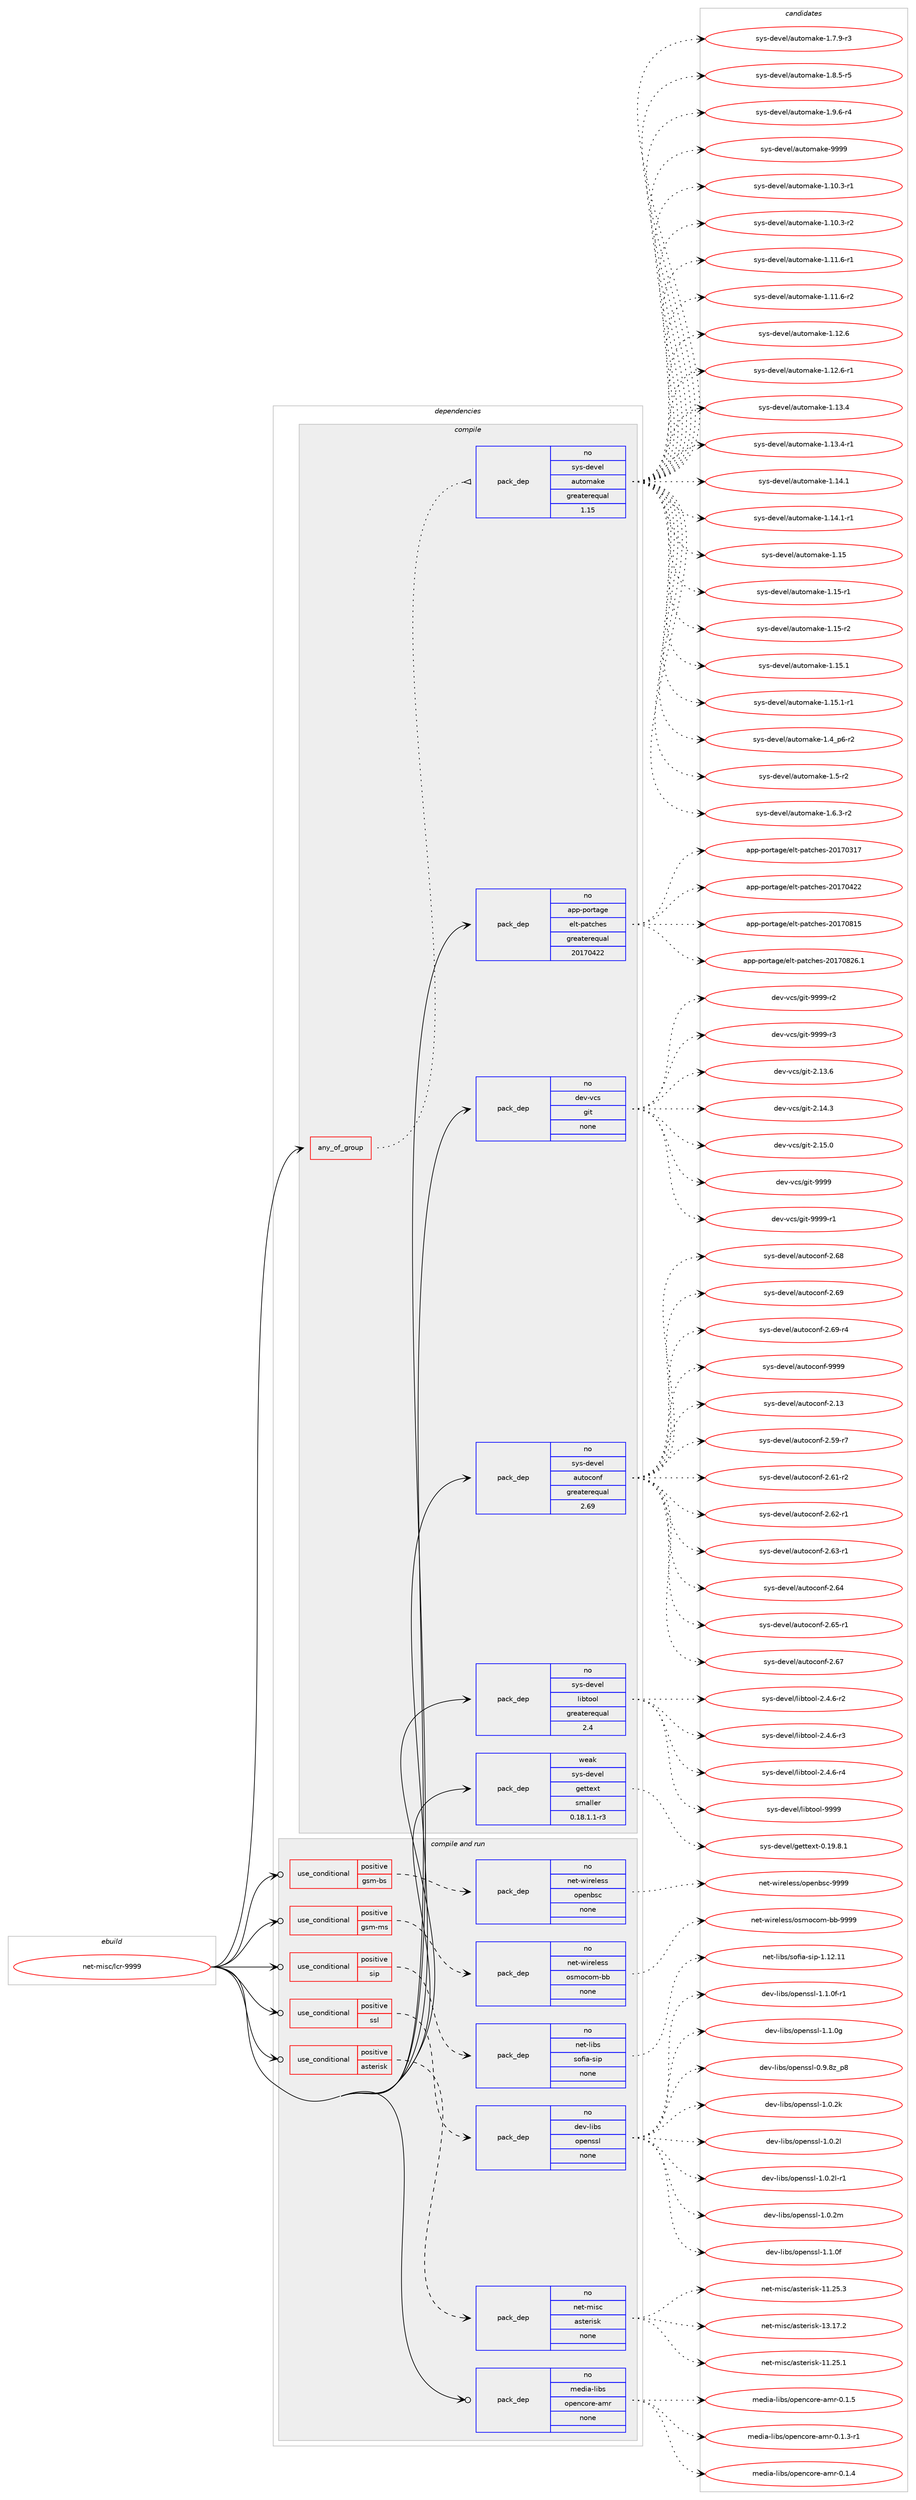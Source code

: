 digraph prolog {

# *************
# Graph options
# *************

newrank=true;
concentrate=true;
compound=true;
graph [rankdir=LR,fontname=Helvetica,fontsize=10,ranksep=1.5];#, ranksep=2.5, nodesep=0.2];
edge  [arrowhead=vee];
node  [fontname=Helvetica,fontsize=10];

# **********
# The ebuild
# **********

subgraph cluster_leftcol {
color=gray;
rank=same;
label=<<i>ebuild</i>>;
id [label="net-misc/lcr-9999", color=red, width=4, href="../net-misc/lcr-9999.svg"];
}

# ****************
# The dependencies
# ****************

subgraph cluster_midcol {
color=gray;
label=<<i>dependencies</i>>;
subgraph cluster_compile {
fillcolor="#eeeeee";
style=filled;
label=<<i>compile</i>>;
subgraph any7024 {
dependency426807 [label=<<TABLE BORDER="0" CELLBORDER="1" CELLSPACING="0" CELLPADDING="4"><TR><TD CELLPADDING="10">any_of_group</TD></TR></TABLE>>, shape=none, color=red];subgraph pack313834 {
dependency426808 [label=<<TABLE BORDER="0" CELLBORDER="1" CELLSPACING="0" CELLPADDING="4" WIDTH="220"><TR><TD ROWSPAN="6" CELLPADDING="30">pack_dep</TD></TR><TR><TD WIDTH="110">no</TD></TR><TR><TD>sys-devel</TD></TR><TR><TD>automake</TD></TR><TR><TD>greaterequal</TD></TR><TR><TD>1.15</TD></TR></TABLE>>, shape=none, color=blue];
}
dependency426807:e -> dependency426808:w [weight=20,style="dotted",arrowhead="oinv"];
}
id:e -> dependency426807:w [weight=20,style="solid",arrowhead="vee"];
subgraph pack313835 {
dependency426809 [label=<<TABLE BORDER="0" CELLBORDER="1" CELLSPACING="0" CELLPADDING="4" WIDTH="220"><TR><TD ROWSPAN="6" CELLPADDING="30">pack_dep</TD></TR><TR><TD WIDTH="110">no</TD></TR><TR><TD>app-portage</TD></TR><TR><TD>elt-patches</TD></TR><TR><TD>greaterequal</TD></TR><TR><TD>20170422</TD></TR></TABLE>>, shape=none, color=blue];
}
id:e -> dependency426809:w [weight=20,style="solid",arrowhead="vee"];
subgraph pack313836 {
dependency426810 [label=<<TABLE BORDER="0" CELLBORDER="1" CELLSPACING="0" CELLPADDING="4" WIDTH="220"><TR><TD ROWSPAN="6" CELLPADDING="30">pack_dep</TD></TR><TR><TD WIDTH="110">no</TD></TR><TR><TD>dev-vcs</TD></TR><TR><TD>git</TD></TR><TR><TD>none</TD></TR><TR><TD></TD></TR></TABLE>>, shape=none, color=blue];
}
id:e -> dependency426810:w [weight=20,style="solid",arrowhead="vee"];
subgraph pack313837 {
dependency426811 [label=<<TABLE BORDER="0" CELLBORDER="1" CELLSPACING="0" CELLPADDING="4" WIDTH="220"><TR><TD ROWSPAN="6" CELLPADDING="30">pack_dep</TD></TR><TR><TD WIDTH="110">no</TD></TR><TR><TD>sys-devel</TD></TR><TR><TD>autoconf</TD></TR><TR><TD>greaterequal</TD></TR><TR><TD>2.69</TD></TR></TABLE>>, shape=none, color=blue];
}
id:e -> dependency426811:w [weight=20,style="solid",arrowhead="vee"];
subgraph pack313838 {
dependency426812 [label=<<TABLE BORDER="0" CELLBORDER="1" CELLSPACING="0" CELLPADDING="4" WIDTH="220"><TR><TD ROWSPAN="6" CELLPADDING="30">pack_dep</TD></TR><TR><TD WIDTH="110">no</TD></TR><TR><TD>sys-devel</TD></TR><TR><TD>libtool</TD></TR><TR><TD>greaterequal</TD></TR><TR><TD>2.4</TD></TR></TABLE>>, shape=none, color=blue];
}
id:e -> dependency426812:w [weight=20,style="solid",arrowhead="vee"];
subgraph pack313839 {
dependency426813 [label=<<TABLE BORDER="0" CELLBORDER="1" CELLSPACING="0" CELLPADDING="4" WIDTH="220"><TR><TD ROWSPAN="6" CELLPADDING="30">pack_dep</TD></TR><TR><TD WIDTH="110">weak</TD></TR><TR><TD>sys-devel</TD></TR><TR><TD>gettext</TD></TR><TR><TD>smaller</TD></TR><TR><TD>0.18.1.1-r3</TD></TR></TABLE>>, shape=none, color=blue];
}
id:e -> dependency426813:w [weight=20,style="solid",arrowhead="vee"];
}
subgraph cluster_compileandrun {
fillcolor="#eeeeee";
style=filled;
label=<<i>compile and run</i>>;
subgraph cond105756 {
dependency426814 [label=<<TABLE BORDER="0" CELLBORDER="1" CELLSPACING="0" CELLPADDING="4"><TR><TD ROWSPAN="3" CELLPADDING="10">use_conditional</TD></TR><TR><TD>positive</TD></TR><TR><TD>asterisk</TD></TR></TABLE>>, shape=none, color=red];
subgraph pack313840 {
dependency426815 [label=<<TABLE BORDER="0" CELLBORDER="1" CELLSPACING="0" CELLPADDING="4" WIDTH="220"><TR><TD ROWSPAN="6" CELLPADDING="30">pack_dep</TD></TR><TR><TD WIDTH="110">no</TD></TR><TR><TD>net-misc</TD></TR><TR><TD>asterisk</TD></TR><TR><TD>none</TD></TR><TR><TD></TD></TR></TABLE>>, shape=none, color=blue];
}
dependency426814:e -> dependency426815:w [weight=20,style="dashed",arrowhead="vee"];
}
id:e -> dependency426814:w [weight=20,style="solid",arrowhead="odotvee"];
subgraph cond105757 {
dependency426816 [label=<<TABLE BORDER="0" CELLBORDER="1" CELLSPACING="0" CELLPADDING="4"><TR><TD ROWSPAN="3" CELLPADDING="10">use_conditional</TD></TR><TR><TD>positive</TD></TR><TR><TD>gsm-bs</TD></TR></TABLE>>, shape=none, color=red];
subgraph pack313841 {
dependency426817 [label=<<TABLE BORDER="0" CELLBORDER="1" CELLSPACING="0" CELLPADDING="4" WIDTH="220"><TR><TD ROWSPAN="6" CELLPADDING="30">pack_dep</TD></TR><TR><TD WIDTH="110">no</TD></TR><TR><TD>net-wireless</TD></TR><TR><TD>openbsc</TD></TR><TR><TD>none</TD></TR><TR><TD></TD></TR></TABLE>>, shape=none, color=blue];
}
dependency426816:e -> dependency426817:w [weight=20,style="dashed",arrowhead="vee"];
}
id:e -> dependency426816:w [weight=20,style="solid",arrowhead="odotvee"];
subgraph cond105758 {
dependency426818 [label=<<TABLE BORDER="0" CELLBORDER="1" CELLSPACING="0" CELLPADDING="4"><TR><TD ROWSPAN="3" CELLPADDING="10">use_conditional</TD></TR><TR><TD>positive</TD></TR><TR><TD>gsm-ms</TD></TR></TABLE>>, shape=none, color=red];
subgraph pack313842 {
dependency426819 [label=<<TABLE BORDER="0" CELLBORDER="1" CELLSPACING="0" CELLPADDING="4" WIDTH="220"><TR><TD ROWSPAN="6" CELLPADDING="30">pack_dep</TD></TR><TR><TD WIDTH="110">no</TD></TR><TR><TD>net-wireless</TD></TR><TR><TD>osmocom-bb</TD></TR><TR><TD>none</TD></TR><TR><TD></TD></TR></TABLE>>, shape=none, color=blue];
}
dependency426818:e -> dependency426819:w [weight=20,style="dashed",arrowhead="vee"];
}
id:e -> dependency426818:w [weight=20,style="solid",arrowhead="odotvee"];
subgraph cond105759 {
dependency426820 [label=<<TABLE BORDER="0" CELLBORDER="1" CELLSPACING="0" CELLPADDING="4"><TR><TD ROWSPAN="3" CELLPADDING="10">use_conditional</TD></TR><TR><TD>positive</TD></TR><TR><TD>sip</TD></TR></TABLE>>, shape=none, color=red];
subgraph pack313843 {
dependency426821 [label=<<TABLE BORDER="0" CELLBORDER="1" CELLSPACING="0" CELLPADDING="4" WIDTH="220"><TR><TD ROWSPAN="6" CELLPADDING="30">pack_dep</TD></TR><TR><TD WIDTH="110">no</TD></TR><TR><TD>net-libs</TD></TR><TR><TD>sofia-sip</TD></TR><TR><TD>none</TD></TR><TR><TD></TD></TR></TABLE>>, shape=none, color=blue];
}
dependency426820:e -> dependency426821:w [weight=20,style="dashed",arrowhead="vee"];
}
id:e -> dependency426820:w [weight=20,style="solid",arrowhead="odotvee"];
subgraph cond105760 {
dependency426822 [label=<<TABLE BORDER="0" CELLBORDER="1" CELLSPACING="0" CELLPADDING="4"><TR><TD ROWSPAN="3" CELLPADDING="10">use_conditional</TD></TR><TR><TD>positive</TD></TR><TR><TD>ssl</TD></TR></TABLE>>, shape=none, color=red];
subgraph pack313844 {
dependency426823 [label=<<TABLE BORDER="0" CELLBORDER="1" CELLSPACING="0" CELLPADDING="4" WIDTH="220"><TR><TD ROWSPAN="6" CELLPADDING="30">pack_dep</TD></TR><TR><TD WIDTH="110">no</TD></TR><TR><TD>dev-libs</TD></TR><TR><TD>openssl</TD></TR><TR><TD>none</TD></TR><TR><TD></TD></TR></TABLE>>, shape=none, color=blue];
}
dependency426822:e -> dependency426823:w [weight=20,style="dashed",arrowhead="vee"];
}
id:e -> dependency426822:w [weight=20,style="solid",arrowhead="odotvee"];
subgraph pack313845 {
dependency426824 [label=<<TABLE BORDER="0" CELLBORDER="1" CELLSPACING="0" CELLPADDING="4" WIDTH="220"><TR><TD ROWSPAN="6" CELLPADDING="30">pack_dep</TD></TR><TR><TD WIDTH="110">no</TD></TR><TR><TD>media-libs</TD></TR><TR><TD>opencore-amr</TD></TR><TR><TD>none</TD></TR><TR><TD></TD></TR></TABLE>>, shape=none, color=blue];
}
id:e -> dependency426824:w [weight=20,style="solid",arrowhead="odotvee"];
}
subgraph cluster_run {
fillcolor="#eeeeee";
style=filled;
label=<<i>run</i>>;
}
}

# **************
# The candidates
# **************

subgraph cluster_choices {
rank=same;
color=gray;
label=<<i>candidates</i>>;

subgraph choice313834 {
color=black;
nodesep=1;
choice11512111545100101118101108479711711611110997107101454946494846514511449 [label="sys-devel/automake-1.10.3-r1", color=red, width=4,href="../sys-devel/automake-1.10.3-r1.svg"];
choice11512111545100101118101108479711711611110997107101454946494846514511450 [label="sys-devel/automake-1.10.3-r2", color=red, width=4,href="../sys-devel/automake-1.10.3-r2.svg"];
choice11512111545100101118101108479711711611110997107101454946494946544511449 [label="sys-devel/automake-1.11.6-r1", color=red, width=4,href="../sys-devel/automake-1.11.6-r1.svg"];
choice11512111545100101118101108479711711611110997107101454946494946544511450 [label="sys-devel/automake-1.11.6-r2", color=red, width=4,href="../sys-devel/automake-1.11.6-r2.svg"];
choice1151211154510010111810110847971171161111099710710145494649504654 [label="sys-devel/automake-1.12.6", color=red, width=4,href="../sys-devel/automake-1.12.6.svg"];
choice11512111545100101118101108479711711611110997107101454946495046544511449 [label="sys-devel/automake-1.12.6-r1", color=red, width=4,href="../sys-devel/automake-1.12.6-r1.svg"];
choice1151211154510010111810110847971171161111099710710145494649514652 [label="sys-devel/automake-1.13.4", color=red, width=4,href="../sys-devel/automake-1.13.4.svg"];
choice11512111545100101118101108479711711611110997107101454946495146524511449 [label="sys-devel/automake-1.13.4-r1", color=red, width=4,href="../sys-devel/automake-1.13.4-r1.svg"];
choice1151211154510010111810110847971171161111099710710145494649524649 [label="sys-devel/automake-1.14.1", color=red, width=4,href="../sys-devel/automake-1.14.1.svg"];
choice11512111545100101118101108479711711611110997107101454946495246494511449 [label="sys-devel/automake-1.14.1-r1", color=red, width=4,href="../sys-devel/automake-1.14.1-r1.svg"];
choice115121115451001011181011084797117116111109971071014549464953 [label="sys-devel/automake-1.15", color=red, width=4,href="../sys-devel/automake-1.15.svg"];
choice1151211154510010111810110847971171161111099710710145494649534511449 [label="sys-devel/automake-1.15-r1", color=red, width=4,href="../sys-devel/automake-1.15-r1.svg"];
choice1151211154510010111810110847971171161111099710710145494649534511450 [label="sys-devel/automake-1.15-r2", color=red, width=4,href="../sys-devel/automake-1.15-r2.svg"];
choice1151211154510010111810110847971171161111099710710145494649534649 [label="sys-devel/automake-1.15.1", color=red, width=4,href="../sys-devel/automake-1.15.1.svg"];
choice11512111545100101118101108479711711611110997107101454946495346494511449 [label="sys-devel/automake-1.15.1-r1", color=red, width=4,href="../sys-devel/automake-1.15.1-r1.svg"];
choice115121115451001011181011084797117116111109971071014549465295112544511450 [label="sys-devel/automake-1.4_p6-r2", color=red, width=4,href="../sys-devel/automake-1.4_p6-r2.svg"];
choice11512111545100101118101108479711711611110997107101454946534511450 [label="sys-devel/automake-1.5-r2", color=red, width=4,href="../sys-devel/automake-1.5-r2.svg"];
choice115121115451001011181011084797117116111109971071014549465446514511450 [label="sys-devel/automake-1.6.3-r2", color=red, width=4,href="../sys-devel/automake-1.6.3-r2.svg"];
choice115121115451001011181011084797117116111109971071014549465546574511451 [label="sys-devel/automake-1.7.9-r3", color=red, width=4,href="../sys-devel/automake-1.7.9-r3.svg"];
choice115121115451001011181011084797117116111109971071014549465646534511453 [label="sys-devel/automake-1.8.5-r5", color=red, width=4,href="../sys-devel/automake-1.8.5-r5.svg"];
choice115121115451001011181011084797117116111109971071014549465746544511452 [label="sys-devel/automake-1.9.6-r4", color=red, width=4,href="../sys-devel/automake-1.9.6-r4.svg"];
choice115121115451001011181011084797117116111109971071014557575757 [label="sys-devel/automake-9999", color=red, width=4,href="../sys-devel/automake-9999.svg"];
dependency426808:e -> choice11512111545100101118101108479711711611110997107101454946494846514511449:w [style=dotted,weight="100"];
dependency426808:e -> choice11512111545100101118101108479711711611110997107101454946494846514511450:w [style=dotted,weight="100"];
dependency426808:e -> choice11512111545100101118101108479711711611110997107101454946494946544511449:w [style=dotted,weight="100"];
dependency426808:e -> choice11512111545100101118101108479711711611110997107101454946494946544511450:w [style=dotted,weight="100"];
dependency426808:e -> choice1151211154510010111810110847971171161111099710710145494649504654:w [style=dotted,weight="100"];
dependency426808:e -> choice11512111545100101118101108479711711611110997107101454946495046544511449:w [style=dotted,weight="100"];
dependency426808:e -> choice1151211154510010111810110847971171161111099710710145494649514652:w [style=dotted,weight="100"];
dependency426808:e -> choice11512111545100101118101108479711711611110997107101454946495146524511449:w [style=dotted,weight="100"];
dependency426808:e -> choice1151211154510010111810110847971171161111099710710145494649524649:w [style=dotted,weight="100"];
dependency426808:e -> choice11512111545100101118101108479711711611110997107101454946495246494511449:w [style=dotted,weight="100"];
dependency426808:e -> choice115121115451001011181011084797117116111109971071014549464953:w [style=dotted,weight="100"];
dependency426808:e -> choice1151211154510010111810110847971171161111099710710145494649534511449:w [style=dotted,weight="100"];
dependency426808:e -> choice1151211154510010111810110847971171161111099710710145494649534511450:w [style=dotted,weight="100"];
dependency426808:e -> choice1151211154510010111810110847971171161111099710710145494649534649:w [style=dotted,weight="100"];
dependency426808:e -> choice11512111545100101118101108479711711611110997107101454946495346494511449:w [style=dotted,weight="100"];
dependency426808:e -> choice115121115451001011181011084797117116111109971071014549465295112544511450:w [style=dotted,weight="100"];
dependency426808:e -> choice11512111545100101118101108479711711611110997107101454946534511450:w [style=dotted,weight="100"];
dependency426808:e -> choice115121115451001011181011084797117116111109971071014549465446514511450:w [style=dotted,weight="100"];
dependency426808:e -> choice115121115451001011181011084797117116111109971071014549465546574511451:w [style=dotted,weight="100"];
dependency426808:e -> choice115121115451001011181011084797117116111109971071014549465646534511453:w [style=dotted,weight="100"];
dependency426808:e -> choice115121115451001011181011084797117116111109971071014549465746544511452:w [style=dotted,weight="100"];
dependency426808:e -> choice115121115451001011181011084797117116111109971071014557575757:w [style=dotted,weight="100"];
}
subgraph choice313835 {
color=black;
nodesep=1;
choice97112112451121111141169710310147101108116451129711699104101115455048495548514955 [label="app-portage/elt-patches-20170317", color=red, width=4,href="../app-portage/elt-patches-20170317.svg"];
choice97112112451121111141169710310147101108116451129711699104101115455048495548525050 [label="app-portage/elt-patches-20170422", color=red, width=4,href="../app-portage/elt-patches-20170422.svg"];
choice97112112451121111141169710310147101108116451129711699104101115455048495548564953 [label="app-portage/elt-patches-20170815", color=red, width=4,href="../app-portage/elt-patches-20170815.svg"];
choice971121124511211111411697103101471011081164511297116991041011154550484955485650544649 [label="app-portage/elt-patches-20170826.1", color=red, width=4,href="../app-portage/elt-patches-20170826.1.svg"];
dependency426809:e -> choice97112112451121111141169710310147101108116451129711699104101115455048495548514955:w [style=dotted,weight="100"];
dependency426809:e -> choice97112112451121111141169710310147101108116451129711699104101115455048495548525050:w [style=dotted,weight="100"];
dependency426809:e -> choice97112112451121111141169710310147101108116451129711699104101115455048495548564953:w [style=dotted,weight="100"];
dependency426809:e -> choice971121124511211111411697103101471011081164511297116991041011154550484955485650544649:w [style=dotted,weight="100"];
}
subgraph choice313836 {
color=black;
nodesep=1;
choice10010111845118991154710310511645504649514654 [label="dev-vcs/git-2.13.6", color=red, width=4,href="../dev-vcs/git-2.13.6.svg"];
choice10010111845118991154710310511645504649524651 [label="dev-vcs/git-2.14.3", color=red, width=4,href="../dev-vcs/git-2.14.3.svg"];
choice10010111845118991154710310511645504649534648 [label="dev-vcs/git-2.15.0", color=red, width=4,href="../dev-vcs/git-2.15.0.svg"];
choice1001011184511899115471031051164557575757 [label="dev-vcs/git-9999", color=red, width=4,href="../dev-vcs/git-9999.svg"];
choice10010111845118991154710310511645575757574511449 [label="dev-vcs/git-9999-r1", color=red, width=4,href="../dev-vcs/git-9999-r1.svg"];
choice10010111845118991154710310511645575757574511450 [label="dev-vcs/git-9999-r2", color=red, width=4,href="../dev-vcs/git-9999-r2.svg"];
choice10010111845118991154710310511645575757574511451 [label="dev-vcs/git-9999-r3", color=red, width=4,href="../dev-vcs/git-9999-r3.svg"];
dependency426810:e -> choice10010111845118991154710310511645504649514654:w [style=dotted,weight="100"];
dependency426810:e -> choice10010111845118991154710310511645504649524651:w [style=dotted,weight="100"];
dependency426810:e -> choice10010111845118991154710310511645504649534648:w [style=dotted,weight="100"];
dependency426810:e -> choice1001011184511899115471031051164557575757:w [style=dotted,weight="100"];
dependency426810:e -> choice10010111845118991154710310511645575757574511449:w [style=dotted,weight="100"];
dependency426810:e -> choice10010111845118991154710310511645575757574511450:w [style=dotted,weight="100"];
dependency426810:e -> choice10010111845118991154710310511645575757574511451:w [style=dotted,weight="100"];
}
subgraph choice313837 {
color=black;
nodesep=1;
choice115121115451001011181011084797117116111991111101024550464951 [label="sys-devel/autoconf-2.13", color=red, width=4,href="../sys-devel/autoconf-2.13.svg"];
choice1151211154510010111810110847971171161119911111010245504653574511455 [label="sys-devel/autoconf-2.59-r7", color=red, width=4,href="../sys-devel/autoconf-2.59-r7.svg"];
choice1151211154510010111810110847971171161119911111010245504654494511450 [label="sys-devel/autoconf-2.61-r2", color=red, width=4,href="../sys-devel/autoconf-2.61-r2.svg"];
choice1151211154510010111810110847971171161119911111010245504654504511449 [label="sys-devel/autoconf-2.62-r1", color=red, width=4,href="../sys-devel/autoconf-2.62-r1.svg"];
choice1151211154510010111810110847971171161119911111010245504654514511449 [label="sys-devel/autoconf-2.63-r1", color=red, width=4,href="../sys-devel/autoconf-2.63-r1.svg"];
choice115121115451001011181011084797117116111991111101024550465452 [label="sys-devel/autoconf-2.64", color=red, width=4,href="../sys-devel/autoconf-2.64.svg"];
choice1151211154510010111810110847971171161119911111010245504654534511449 [label="sys-devel/autoconf-2.65-r1", color=red, width=4,href="../sys-devel/autoconf-2.65-r1.svg"];
choice115121115451001011181011084797117116111991111101024550465455 [label="sys-devel/autoconf-2.67", color=red, width=4,href="../sys-devel/autoconf-2.67.svg"];
choice115121115451001011181011084797117116111991111101024550465456 [label="sys-devel/autoconf-2.68", color=red, width=4,href="../sys-devel/autoconf-2.68.svg"];
choice115121115451001011181011084797117116111991111101024550465457 [label="sys-devel/autoconf-2.69", color=red, width=4,href="../sys-devel/autoconf-2.69.svg"];
choice1151211154510010111810110847971171161119911111010245504654574511452 [label="sys-devel/autoconf-2.69-r4", color=red, width=4,href="../sys-devel/autoconf-2.69-r4.svg"];
choice115121115451001011181011084797117116111991111101024557575757 [label="sys-devel/autoconf-9999", color=red, width=4,href="../sys-devel/autoconf-9999.svg"];
dependency426811:e -> choice115121115451001011181011084797117116111991111101024550464951:w [style=dotted,weight="100"];
dependency426811:e -> choice1151211154510010111810110847971171161119911111010245504653574511455:w [style=dotted,weight="100"];
dependency426811:e -> choice1151211154510010111810110847971171161119911111010245504654494511450:w [style=dotted,weight="100"];
dependency426811:e -> choice1151211154510010111810110847971171161119911111010245504654504511449:w [style=dotted,weight="100"];
dependency426811:e -> choice1151211154510010111810110847971171161119911111010245504654514511449:w [style=dotted,weight="100"];
dependency426811:e -> choice115121115451001011181011084797117116111991111101024550465452:w [style=dotted,weight="100"];
dependency426811:e -> choice1151211154510010111810110847971171161119911111010245504654534511449:w [style=dotted,weight="100"];
dependency426811:e -> choice115121115451001011181011084797117116111991111101024550465455:w [style=dotted,weight="100"];
dependency426811:e -> choice115121115451001011181011084797117116111991111101024550465456:w [style=dotted,weight="100"];
dependency426811:e -> choice115121115451001011181011084797117116111991111101024550465457:w [style=dotted,weight="100"];
dependency426811:e -> choice1151211154510010111810110847971171161119911111010245504654574511452:w [style=dotted,weight="100"];
dependency426811:e -> choice115121115451001011181011084797117116111991111101024557575757:w [style=dotted,weight="100"];
}
subgraph choice313838 {
color=black;
nodesep=1;
choice1151211154510010111810110847108105981161111111084550465246544511450 [label="sys-devel/libtool-2.4.6-r2", color=red, width=4,href="../sys-devel/libtool-2.4.6-r2.svg"];
choice1151211154510010111810110847108105981161111111084550465246544511451 [label="sys-devel/libtool-2.4.6-r3", color=red, width=4,href="../sys-devel/libtool-2.4.6-r3.svg"];
choice1151211154510010111810110847108105981161111111084550465246544511452 [label="sys-devel/libtool-2.4.6-r4", color=red, width=4,href="../sys-devel/libtool-2.4.6-r4.svg"];
choice1151211154510010111810110847108105981161111111084557575757 [label="sys-devel/libtool-9999", color=red, width=4,href="../sys-devel/libtool-9999.svg"];
dependency426812:e -> choice1151211154510010111810110847108105981161111111084550465246544511450:w [style=dotted,weight="100"];
dependency426812:e -> choice1151211154510010111810110847108105981161111111084550465246544511451:w [style=dotted,weight="100"];
dependency426812:e -> choice1151211154510010111810110847108105981161111111084550465246544511452:w [style=dotted,weight="100"];
dependency426812:e -> choice1151211154510010111810110847108105981161111111084557575757:w [style=dotted,weight="100"];
}
subgraph choice313839 {
color=black;
nodesep=1;
choice1151211154510010111810110847103101116116101120116454846495746564649 [label="sys-devel/gettext-0.19.8.1", color=red, width=4,href="../sys-devel/gettext-0.19.8.1.svg"];
dependency426813:e -> choice1151211154510010111810110847103101116116101120116454846495746564649:w [style=dotted,weight="100"];
}
subgraph choice313840 {
color=black;
nodesep=1;
choice110101116451091051159947971151161011141051151074549494650534649 [label="net-misc/asterisk-11.25.1", color=red, width=4,href="../net-misc/asterisk-11.25.1.svg"];
choice110101116451091051159947971151161011141051151074549494650534651 [label="net-misc/asterisk-11.25.3", color=red, width=4,href="../net-misc/asterisk-11.25.3.svg"];
choice110101116451091051159947971151161011141051151074549514649554650 [label="net-misc/asterisk-13.17.2", color=red, width=4,href="../net-misc/asterisk-13.17.2.svg"];
dependency426815:e -> choice110101116451091051159947971151161011141051151074549494650534649:w [style=dotted,weight="100"];
dependency426815:e -> choice110101116451091051159947971151161011141051151074549494650534651:w [style=dotted,weight="100"];
dependency426815:e -> choice110101116451091051159947971151161011141051151074549514649554650:w [style=dotted,weight="100"];
}
subgraph choice313841 {
color=black;
nodesep=1;
choice110101116451191051141011081011151154711111210111098115994557575757 [label="net-wireless/openbsc-9999", color=red, width=4,href="../net-wireless/openbsc-9999.svg"];
dependency426817:e -> choice110101116451191051141011081011151154711111210111098115994557575757:w [style=dotted,weight="100"];
}
subgraph choice313842 {
color=black;
nodesep=1;
choice1101011164511910511410110810111511547111115109111991111094598984557575757 [label="net-wireless/osmocom-bb-9999", color=red, width=4,href="../net-wireless/osmocom-bb-9999.svg"];
dependency426819:e -> choice1101011164511910511410110810111511547111115109111991111094598984557575757:w [style=dotted,weight="100"];
}
subgraph choice313843 {
color=black;
nodesep=1;
choice11010111645108105981154711511110210597451151051124549464950464949 [label="net-libs/sofia-sip-1.12.11", color=red, width=4,href="../net-libs/sofia-sip-1.12.11.svg"];
dependency426821:e -> choice11010111645108105981154711511110210597451151051124549464950464949:w [style=dotted,weight="100"];
}
subgraph choice313844 {
color=black;
nodesep=1;
choice1001011184510810598115471111121011101151151084548465746561229511256 [label="dev-libs/openssl-0.9.8z_p8", color=red, width=4,href="../dev-libs/openssl-0.9.8z_p8.svg"];
choice100101118451081059811547111112101110115115108454946484650107 [label="dev-libs/openssl-1.0.2k", color=red, width=4,href="../dev-libs/openssl-1.0.2k.svg"];
choice100101118451081059811547111112101110115115108454946484650108 [label="dev-libs/openssl-1.0.2l", color=red, width=4,href="../dev-libs/openssl-1.0.2l.svg"];
choice1001011184510810598115471111121011101151151084549464846501084511449 [label="dev-libs/openssl-1.0.2l-r1", color=red, width=4,href="../dev-libs/openssl-1.0.2l-r1.svg"];
choice100101118451081059811547111112101110115115108454946484650109 [label="dev-libs/openssl-1.0.2m", color=red, width=4,href="../dev-libs/openssl-1.0.2m.svg"];
choice100101118451081059811547111112101110115115108454946494648102 [label="dev-libs/openssl-1.1.0f", color=red, width=4,href="../dev-libs/openssl-1.1.0f.svg"];
choice1001011184510810598115471111121011101151151084549464946481024511449 [label="dev-libs/openssl-1.1.0f-r1", color=red, width=4,href="../dev-libs/openssl-1.1.0f-r1.svg"];
choice100101118451081059811547111112101110115115108454946494648103 [label="dev-libs/openssl-1.1.0g", color=red, width=4,href="../dev-libs/openssl-1.1.0g.svg"];
dependency426823:e -> choice1001011184510810598115471111121011101151151084548465746561229511256:w [style=dotted,weight="100"];
dependency426823:e -> choice100101118451081059811547111112101110115115108454946484650107:w [style=dotted,weight="100"];
dependency426823:e -> choice100101118451081059811547111112101110115115108454946484650108:w [style=dotted,weight="100"];
dependency426823:e -> choice1001011184510810598115471111121011101151151084549464846501084511449:w [style=dotted,weight="100"];
dependency426823:e -> choice100101118451081059811547111112101110115115108454946484650109:w [style=dotted,weight="100"];
dependency426823:e -> choice100101118451081059811547111112101110115115108454946494648102:w [style=dotted,weight="100"];
dependency426823:e -> choice1001011184510810598115471111121011101151151084549464946481024511449:w [style=dotted,weight="100"];
dependency426823:e -> choice100101118451081059811547111112101110115115108454946494648103:w [style=dotted,weight="100"];
}
subgraph choice313845 {
color=black;
nodesep=1;
choice109101100105974510810598115471111121011109911111410145971091144548464946514511449 [label="media-libs/opencore-amr-0.1.3-r1", color=red, width=4,href="../media-libs/opencore-amr-0.1.3-r1.svg"];
choice10910110010597451081059811547111112101110991111141014597109114454846494652 [label="media-libs/opencore-amr-0.1.4", color=red, width=4,href="../media-libs/opencore-amr-0.1.4.svg"];
choice10910110010597451081059811547111112101110991111141014597109114454846494653 [label="media-libs/opencore-amr-0.1.5", color=red, width=4,href="../media-libs/opencore-amr-0.1.5.svg"];
dependency426824:e -> choice109101100105974510810598115471111121011109911111410145971091144548464946514511449:w [style=dotted,weight="100"];
dependency426824:e -> choice10910110010597451081059811547111112101110991111141014597109114454846494652:w [style=dotted,weight="100"];
dependency426824:e -> choice10910110010597451081059811547111112101110991111141014597109114454846494653:w [style=dotted,weight="100"];
}
}

}
